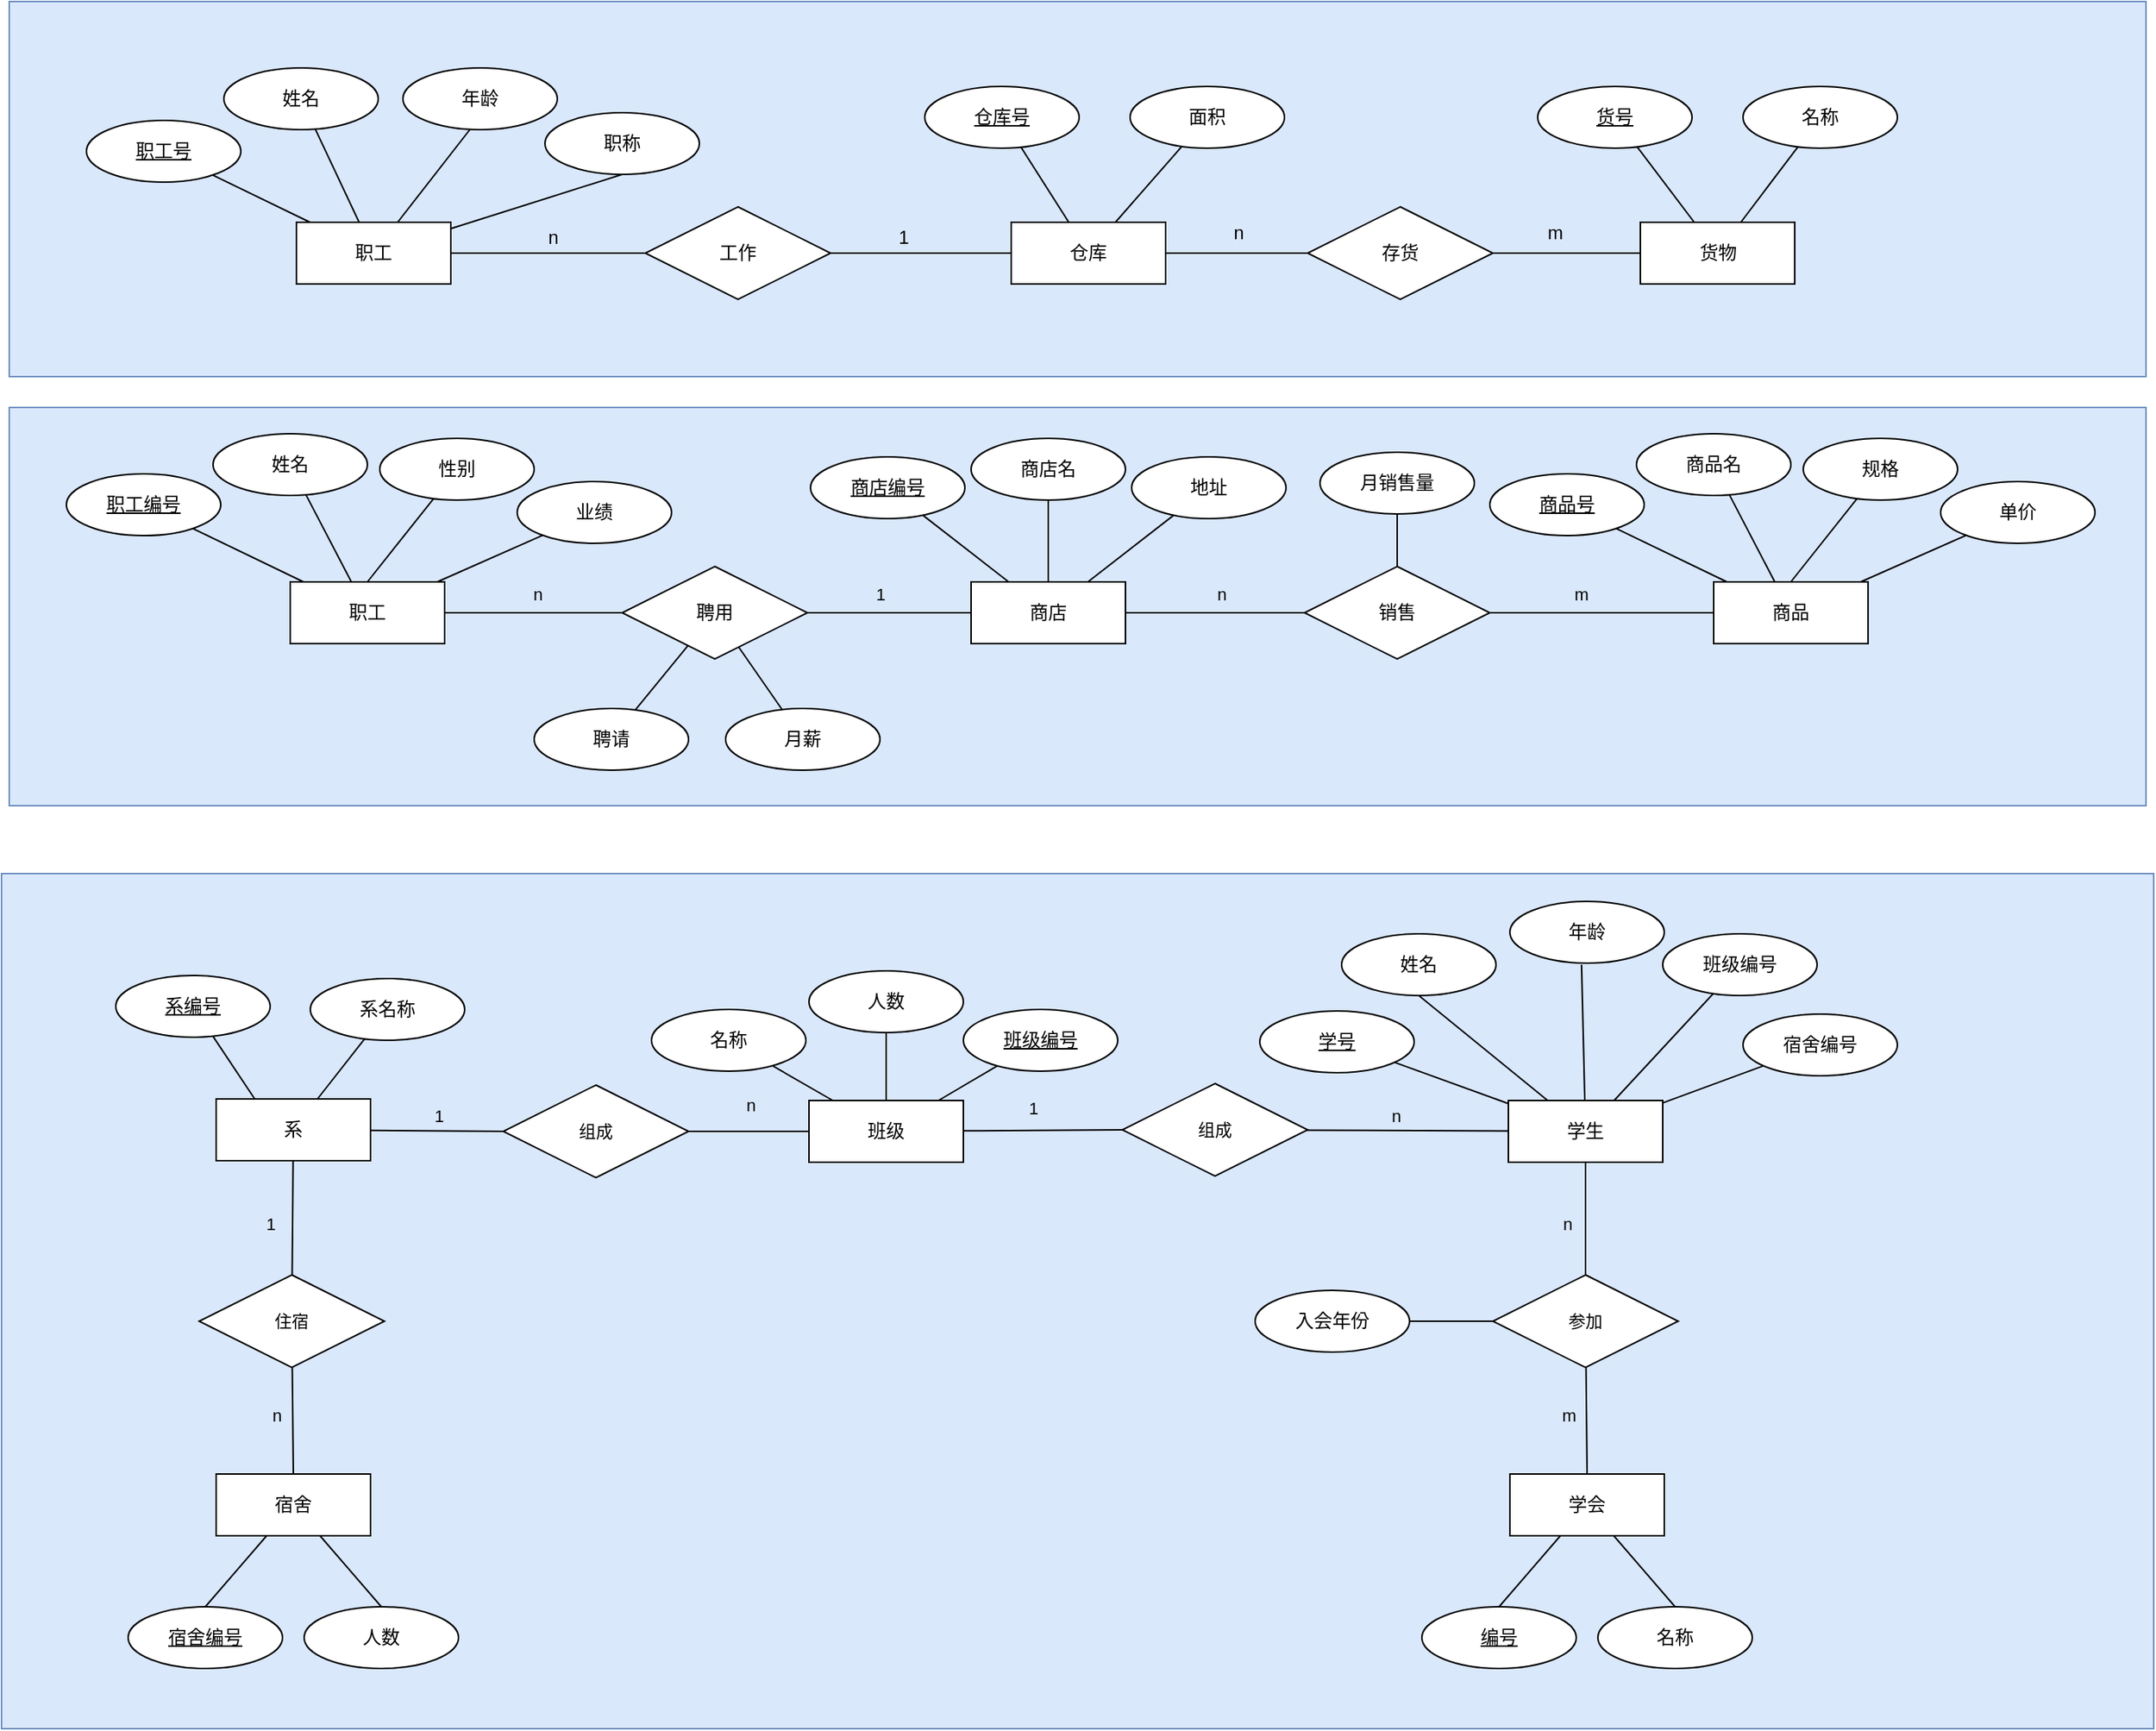 <mxfile version="22.0.4" type="github">
  <diagram id="R2lEEEUBdFMjLlhIrx00" name="Page-1">
    <mxGraphModel dx="3072" dy="1100" grid="0" gridSize="10" guides="1" tooltips="1" connect="1" arrows="1" fold="1" page="0" pageScale="1" pageWidth="850" pageHeight="1100" math="0" shadow="0" extFonts="Permanent Marker^https://fonts.googleapis.com/css?family=Permanent+Marker">
      <root>
        <mxCell id="0" />
        <mxCell id="1" parent="0" />
        <mxCell id="yNepVTyXVlZ3SeK7l-Qs-6" value="" style="rounded=0;whiteSpace=wrap;html=1;fillColor=#dae8fc;strokeColor=#6c8ebf;" vertex="1" parent="1">
          <mxGeometry x="-1083" y="691" width="1394" height="554" as="geometry" />
        </mxCell>
        <mxCell id="yNepVTyXVlZ3SeK7l-Qs-5" value="" style="rounded=0;whiteSpace=wrap;html=1;fillColor=#dae8fc;strokeColor=#6c8ebf;" vertex="1" parent="1">
          <mxGeometry x="-1078" y="389" width="1384" height="258" as="geometry" />
        </mxCell>
        <mxCell id="yNepVTyXVlZ3SeK7l-Qs-4" value="" style="rounded=0;whiteSpace=wrap;html=1;fillColor=#dae8fc;strokeColor=#6c8ebf;" vertex="1" parent="1">
          <mxGeometry x="-1078" y="126" width="1384" height="243" as="geometry" />
        </mxCell>
        <mxCell id="lbiJdHwen5PBFrmT2Bng-1" value="仓库号" style="ellipse;whiteSpace=wrap;html=1;align=center;fontStyle=4" parent="1" vertex="1">
          <mxGeometry x="-485" y="181" width="100" height="40" as="geometry" />
        </mxCell>
        <mxCell id="lbiJdHwen5PBFrmT2Bng-4" style="rounded=0;orthogonalLoop=1;jettySize=auto;html=1;endArrow=none;endFill=0;" parent="1" source="lbiJdHwen5PBFrmT2Bng-2" target="lbiJdHwen5PBFrmT2Bng-1" edge="1">
          <mxGeometry relative="1" as="geometry" />
        </mxCell>
        <mxCell id="lbiJdHwen5PBFrmT2Bng-6" style="rounded=0;orthogonalLoop=1;jettySize=auto;html=1;endArrow=none;endFill=0;" parent="1" source="lbiJdHwen5PBFrmT2Bng-2" target="lbiJdHwen5PBFrmT2Bng-3" edge="1">
          <mxGeometry relative="1" as="geometry" />
        </mxCell>
        <mxCell id="lbiJdHwen5PBFrmT2Bng-30" style="edgeStyle=orthogonalEdgeStyle;rounded=0;orthogonalLoop=1;jettySize=auto;html=1;endArrow=none;endFill=0;" parent="1" source="lbiJdHwen5PBFrmT2Bng-2" target="lbiJdHwen5PBFrmT2Bng-29" edge="1">
          <mxGeometry relative="1" as="geometry">
            <mxPoint x="-270" y="291" as="targetPoint" />
          </mxGeometry>
        </mxCell>
        <mxCell id="lbiJdHwen5PBFrmT2Bng-2" value="仓库" style="whiteSpace=wrap;html=1;align=center;" parent="1" vertex="1">
          <mxGeometry x="-429" y="269" width="100" height="40" as="geometry" />
        </mxCell>
        <mxCell id="lbiJdHwen5PBFrmT2Bng-3" value="面积" style="ellipse;whiteSpace=wrap;html=1;align=center;" parent="1" vertex="1">
          <mxGeometry x="-352" y="181" width="100" height="40" as="geometry" />
        </mxCell>
        <mxCell id="lbiJdHwen5PBFrmT2Bng-7" value="货号" style="ellipse;whiteSpace=wrap;html=1;align=center;fontStyle=4" parent="1" vertex="1">
          <mxGeometry x="-88" y="181" width="100" height="40" as="geometry" />
        </mxCell>
        <mxCell id="lbiJdHwen5PBFrmT2Bng-8" style="rounded=0;orthogonalLoop=1;jettySize=auto;html=1;endArrow=none;endFill=0;" parent="1" source="lbiJdHwen5PBFrmT2Bng-10" target="lbiJdHwen5PBFrmT2Bng-7" edge="1">
          <mxGeometry relative="1" as="geometry" />
        </mxCell>
        <mxCell id="lbiJdHwen5PBFrmT2Bng-9" style="rounded=0;orthogonalLoop=1;jettySize=auto;html=1;endArrow=none;endFill=0;" parent="1" source="lbiJdHwen5PBFrmT2Bng-10" target="lbiJdHwen5PBFrmT2Bng-11" edge="1">
          <mxGeometry relative="1" as="geometry" />
        </mxCell>
        <mxCell id="lbiJdHwen5PBFrmT2Bng-10" value="货物" style="whiteSpace=wrap;html=1;align=center;" parent="1" vertex="1">
          <mxGeometry x="-21.5" y="269" width="100" height="40" as="geometry" />
        </mxCell>
        <mxCell id="lbiJdHwen5PBFrmT2Bng-11" value="名称" style="ellipse;whiteSpace=wrap;html=1;align=center;" parent="1" vertex="1">
          <mxGeometry x="45" y="181" width="100" height="40" as="geometry" />
        </mxCell>
        <mxCell id="lbiJdHwen5PBFrmT2Bng-31" style="edgeStyle=orthogonalEdgeStyle;rounded=0;orthogonalLoop=1;jettySize=auto;html=1;entryX=0;entryY=0.5;entryDx=0;entryDy=0;endArrow=none;endFill=0;" parent="1" source="lbiJdHwen5PBFrmT2Bng-29" target="lbiJdHwen5PBFrmT2Bng-10" edge="1">
          <mxGeometry relative="1" as="geometry" />
        </mxCell>
        <mxCell id="lbiJdHwen5PBFrmT2Bng-29" value="存货" style="shape=rhombus;perimeter=rhombusPerimeter;whiteSpace=wrap;html=1;align=center;" parent="1" vertex="1">
          <mxGeometry x="-237" y="259" width="120" height="60" as="geometry" />
        </mxCell>
        <mxCell id="lbiJdHwen5PBFrmT2Bng-33" style="edgeStyle=orthogonalEdgeStyle;rounded=0;orthogonalLoop=1;jettySize=auto;html=1;endArrow=none;endFill=0;" parent="1" source="lbiJdHwen5PBFrmT2Bng-32" target="lbiJdHwen5PBFrmT2Bng-2" edge="1">
          <mxGeometry relative="1" as="geometry" />
        </mxCell>
        <mxCell id="lbiJdHwen5PBFrmT2Bng-32" value="工作" style="shape=rhombus;perimeter=rhombusPerimeter;whiteSpace=wrap;html=1;align=center;" parent="1" vertex="1">
          <mxGeometry x="-666" y="259" width="120" height="60" as="geometry" />
        </mxCell>
        <mxCell id="lbiJdHwen5PBFrmT2Bng-34" value="职工号" style="ellipse;whiteSpace=wrap;html=1;align=center;fontStyle=4" parent="1" vertex="1">
          <mxGeometry x="-1028" y="203" width="100" height="40" as="geometry" />
        </mxCell>
        <mxCell id="lbiJdHwen5PBFrmT2Bng-35" style="rounded=0;orthogonalLoop=1;jettySize=auto;html=1;endArrow=none;endFill=0;" parent="1" source="lbiJdHwen5PBFrmT2Bng-39" target="lbiJdHwen5PBFrmT2Bng-34" edge="1">
          <mxGeometry relative="1" as="geometry" />
        </mxCell>
        <mxCell id="lbiJdHwen5PBFrmT2Bng-36" style="rounded=0;orthogonalLoop=1;jettySize=auto;html=1;endArrow=none;endFill=0;" parent="1" source="lbiJdHwen5PBFrmT2Bng-39" target="lbiJdHwen5PBFrmT2Bng-40" edge="1">
          <mxGeometry relative="1" as="geometry" />
        </mxCell>
        <mxCell id="lbiJdHwen5PBFrmT2Bng-37" style="rounded=0;orthogonalLoop=1;jettySize=auto;html=1;entryX=0.434;entryY=0.997;entryDx=0;entryDy=0;entryPerimeter=0;endArrow=none;endFill=0;" parent="1" source="lbiJdHwen5PBFrmT2Bng-39" target="lbiJdHwen5PBFrmT2Bng-41" edge="1">
          <mxGeometry relative="1" as="geometry" />
        </mxCell>
        <mxCell id="lbiJdHwen5PBFrmT2Bng-38" style="rounded=0;orthogonalLoop=1;jettySize=auto;html=1;entryX=0.5;entryY=1;entryDx=0;entryDy=0;endArrow=none;endFill=0;" parent="1" source="lbiJdHwen5PBFrmT2Bng-39" target="lbiJdHwen5PBFrmT2Bng-42" edge="1">
          <mxGeometry relative="1" as="geometry">
            <mxPoint x="-587" y="230" as="targetPoint" />
          </mxGeometry>
        </mxCell>
        <mxCell id="lbiJdHwen5PBFrmT2Bng-43" style="edgeStyle=orthogonalEdgeStyle;rounded=0;orthogonalLoop=1;jettySize=auto;html=1;entryX=0;entryY=0.5;entryDx=0;entryDy=0;endArrow=none;endFill=0;" parent="1" source="lbiJdHwen5PBFrmT2Bng-39" target="lbiJdHwen5PBFrmT2Bng-32" edge="1">
          <mxGeometry relative="1" as="geometry" />
        </mxCell>
        <mxCell id="lbiJdHwen5PBFrmT2Bng-39" value="职工" style="whiteSpace=wrap;html=1;align=center;" parent="1" vertex="1">
          <mxGeometry x="-892" y="269" width="100" height="40" as="geometry" />
        </mxCell>
        <mxCell id="lbiJdHwen5PBFrmT2Bng-40" value="姓名" style="ellipse;whiteSpace=wrap;html=1;align=center;" parent="1" vertex="1">
          <mxGeometry x="-939" y="169" width="100" height="40" as="geometry" />
        </mxCell>
        <mxCell id="lbiJdHwen5PBFrmT2Bng-41" value="年龄" style="ellipse;whiteSpace=wrap;html=1;align=center;" parent="1" vertex="1">
          <mxGeometry x="-823" y="169" width="100" height="40" as="geometry" />
        </mxCell>
        <mxCell id="lbiJdHwen5PBFrmT2Bng-42" value="职称" style="ellipse;whiteSpace=wrap;html=1;align=center;" parent="1" vertex="1">
          <mxGeometry x="-731" y="198" width="100" height="40" as="geometry" />
        </mxCell>
        <mxCell id="lbiJdHwen5PBFrmT2Bng-44" value="1" style="text;html=1;align=center;verticalAlign=middle;resizable=0;points=[];autosize=1;strokeColor=none;fillColor=none;" parent="1" vertex="1">
          <mxGeometry x="-512" y="266" width="25" height="26" as="geometry" />
        </mxCell>
        <mxCell id="lbiJdHwen5PBFrmT2Bng-45" value="n" style="text;html=1;align=center;verticalAlign=middle;resizable=0;points=[];autosize=1;strokeColor=none;fillColor=none;" parent="1" vertex="1">
          <mxGeometry x="-739" y="266" width="25" height="26" as="geometry" />
        </mxCell>
        <mxCell id="lbiJdHwen5PBFrmT2Bng-46" value="n" style="text;html=1;align=center;verticalAlign=middle;resizable=0;points=[];autosize=1;strokeColor=none;fillColor=none;" parent="1" vertex="1">
          <mxGeometry x="-295" y="263" width="25" height="26" as="geometry" />
        </mxCell>
        <mxCell id="lbiJdHwen5PBFrmT2Bng-47" value="m" style="text;html=1;align=center;verticalAlign=middle;resizable=0;points=[];autosize=1;strokeColor=none;fillColor=none;" parent="1" vertex="1">
          <mxGeometry x="-91" y="263" width="28" height="26" as="geometry" />
        </mxCell>
        <mxCell id="lbiJdHwen5PBFrmT2Bng-75" style="edgeStyle=none;shape=connector;rounded=0;orthogonalLoop=1;jettySize=auto;html=1;entryX=0;entryY=0.5;entryDx=0;entryDy=0;labelBackgroundColor=default;strokeColor=default;fontFamily=Helvetica;fontSize=11;fontColor=default;endArrow=none;endFill=0;" parent="1" source="lbiJdHwen5PBFrmT2Bng-48" target="lbiJdHwen5PBFrmT2Bng-74" edge="1">
          <mxGeometry relative="1" as="geometry" />
        </mxCell>
        <mxCell id="lbiJdHwen5PBFrmT2Bng-91" style="edgeStyle=none;shape=connector;rounded=0;orthogonalLoop=1;jettySize=auto;html=1;labelBackgroundColor=default;strokeColor=default;fontFamily=Helvetica;fontSize=11;fontColor=default;endArrow=none;endFill=0;" parent="1" source="lbiJdHwen5PBFrmT2Bng-48" target="lbiJdHwen5PBFrmT2Bng-90" edge="1">
          <mxGeometry relative="1" as="geometry" />
        </mxCell>
        <mxCell id="lbiJdHwen5PBFrmT2Bng-48" value="商店" style="whiteSpace=wrap;html=1;align=center;" parent="1" vertex="1">
          <mxGeometry x="-455" y="502" width="100" height="40" as="geometry" />
        </mxCell>
        <mxCell id="lbiJdHwen5PBFrmT2Bng-52" style="rounded=0;orthogonalLoop=1;jettySize=auto;html=1;endArrow=none;endFill=0;" parent="1" source="lbiJdHwen5PBFrmT2Bng-49" target="lbiJdHwen5PBFrmT2Bng-48" edge="1">
          <mxGeometry relative="1" as="geometry" />
        </mxCell>
        <mxCell id="lbiJdHwen5PBFrmT2Bng-49" value="商店编号" style="ellipse;whiteSpace=wrap;html=1;align=center;fontStyle=4" parent="1" vertex="1">
          <mxGeometry x="-559" y="421" width="100" height="40" as="geometry" />
        </mxCell>
        <mxCell id="lbiJdHwen5PBFrmT2Bng-53" style="rounded=0;orthogonalLoop=1;jettySize=auto;html=1;endArrow=none;endFill=0;" parent="1" source="lbiJdHwen5PBFrmT2Bng-50" target="lbiJdHwen5PBFrmT2Bng-48" edge="1">
          <mxGeometry relative="1" as="geometry" />
        </mxCell>
        <mxCell id="lbiJdHwen5PBFrmT2Bng-50" value="商店名" style="ellipse;whiteSpace=wrap;html=1;align=center;" parent="1" vertex="1">
          <mxGeometry x="-455" y="409" width="100" height="40" as="geometry" />
        </mxCell>
        <mxCell id="lbiJdHwen5PBFrmT2Bng-54" style="rounded=0;orthogonalLoop=1;jettySize=auto;html=1;endArrow=none;endFill=0;" parent="1" source="lbiJdHwen5PBFrmT2Bng-51" target="lbiJdHwen5PBFrmT2Bng-48" edge="1">
          <mxGeometry relative="1" as="geometry" />
        </mxCell>
        <mxCell id="lbiJdHwen5PBFrmT2Bng-51" value="地址" style="ellipse;whiteSpace=wrap;html=1;align=center;" parent="1" vertex="1">
          <mxGeometry x="-351" y="421" width="100" height="40" as="geometry" />
        </mxCell>
        <mxCell id="lbiJdHwen5PBFrmT2Bng-55" value="商品" style="whiteSpace=wrap;html=1;align=center;" parent="1" vertex="1">
          <mxGeometry x="26" y="502" width="100" height="40" as="geometry" />
        </mxCell>
        <mxCell id="lbiJdHwen5PBFrmT2Bng-62" style="edgeStyle=none;shape=connector;rounded=0;orthogonalLoop=1;jettySize=auto;html=1;labelBackgroundColor=default;strokeColor=default;fontFamily=Helvetica;fontSize=11;fontColor=default;endArrow=none;endFill=0;" parent="1" source="lbiJdHwen5PBFrmT2Bng-56" target="lbiJdHwen5PBFrmT2Bng-55" edge="1">
          <mxGeometry relative="1" as="geometry" />
        </mxCell>
        <mxCell id="lbiJdHwen5PBFrmT2Bng-56" value="商品号" style="ellipse;whiteSpace=wrap;html=1;align=center;fontStyle=4" parent="1" vertex="1">
          <mxGeometry x="-119" y="432" width="100" height="40" as="geometry" />
        </mxCell>
        <mxCell id="lbiJdHwen5PBFrmT2Bng-64" style="edgeStyle=none;shape=connector;rounded=0;orthogonalLoop=1;jettySize=auto;html=1;labelBackgroundColor=default;strokeColor=default;fontFamily=Helvetica;fontSize=11;fontColor=default;endArrow=none;endFill=0;" parent="1" source="lbiJdHwen5PBFrmT2Bng-57" target="lbiJdHwen5PBFrmT2Bng-55" edge="1">
          <mxGeometry relative="1" as="geometry" />
        </mxCell>
        <mxCell id="lbiJdHwen5PBFrmT2Bng-57" value="商品名" style="ellipse;whiteSpace=wrap;html=1;align=center;" parent="1" vertex="1">
          <mxGeometry x="-24" y="406" width="100" height="40" as="geometry" />
        </mxCell>
        <mxCell id="lbiJdHwen5PBFrmT2Bng-60" style="rounded=0;orthogonalLoop=1;jettySize=auto;html=1;entryX=0.5;entryY=0;entryDx=0;entryDy=0;strokeColor=default;endArrow=none;endFill=0;" parent="1" source="lbiJdHwen5PBFrmT2Bng-58" target="lbiJdHwen5PBFrmT2Bng-55" edge="1">
          <mxGeometry relative="1" as="geometry" />
        </mxCell>
        <mxCell id="lbiJdHwen5PBFrmT2Bng-58" value="规格" style="ellipse;whiteSpace=wrap;html=1;align=center;" parent="1" vertex="1">
          <mxGeometry x="84" y="409" width="100" height="40" as="geometry" />
        </mxCell>
        <mxCell id="lbiJdHwen5PBFrmT2Bng-63" style="edgeStyle=none;shape=connector;rounded=0;orthogonalLoop=1;jettySize=auto;html=1;labelBackgroundColor=default;strokeColor=default;fontFamily=Helvetica;fontSize=11;fontColor=default;endArrow=none;endFill=0;" parent="1" source="lbiJdHwen5PBFrmT2Bng-59" target="lbiJdHwen5PBFrmT2Bng-55" edge="1">
          <mxGeometry relative="1" as="geometry" />
        </mxCell>
        <mxCell id="lbiJdHwen5PBFrmT2Bng-59" value="单价" style="ellipse;whiteSpace=wrap;html=1;align=center;" parent="1" vertex="1">
          <mxGeometry x="173" y="437" width="100" height="40" as="geometry" />
        </mxCell>
        <mxCell id="lbiJdHwen5PBFrmT2Bng-76" style="edgeStyle=none;shape=connector;rounded=0;orthogonalLoop=1;jettySize=auto;html=1;entryX=0;entryY=0.5;entryDx=0;entryDy=0;labelBackgroundColor=default;strokeColor=default;fontFamily=Helvetica;fontSize=11;fontColor=default;endArrow=none;endFill=0;" parent="1" source="lbiJdHwen5PBFrmT2Bng-74" target="lbiJdHwen5PBFrmT2Bng-55" edge="1">
          <mxGeometry relative="1" as="geometry" />
        </mxCell>
        <mxCell id="lbiJdHwen5PBFrmT2Bng-74" value="销售" style="shape=rhombus;perimeter=rhombusPerimeter;whiteSpace=wrap;html=1;align=center;" parent="1" vertex="1">
          <mxGeometry x="-239" y="492" width="120" height="60" as="geometry" />
        </mxCell>
        <mxCell id="lbiJdHwen5PBFrmT2Bng-78" style="edgeStyle=none;shape=connector;rounded=0;orthogonalLoop=1;jettySize=auto;html=1;labelBackgroundColor=default;strokeColor=default;fontFamily=Helvetica;fontSize=11;fontColor=default;endArrow=none;endFill=0;" parent="1" source="lbiJdHwen5PBFrmT2Bng-77" target="lbiJdHwen5PBFrmT2Bng-74" edge="1">
          <mxGeometry relative="1" as="geometry" />
        </mxCell>
        <mxCell id="lbiJdHwen5PBFrmT2Bng-77" value="月销售量" style="ellipse;whiteSpace=wrap;html=1;align=center;" parent="1" vertex="1">
          <mxGeometry x="-229" y="418" width="100" height="40" as="geometry" />
        </mxCell>
        <mxCell id="lbiJdHwen5PBFrmT2Bng-79" value="n" style="text;html=1;align=center;verticalAlign=middle;resizable=0;points=[];autosize=1;strokeColor=none;fillColor=none;fontSize=11;fontFamily=Helvetica;fontColor=default;" parent="1" vertex="1">
          <mxGeometry x="-306" y="497" width="25" height="26" as="geometry" />
        </mxCell>
        <mxCell id="lbiJdHwen5PBFrmT2Bng-80" value="m" style="text;html=1;align=center;verticalAlign=middle;resizable=0;points=[];autosize=1;strokeColor=none;fillColor=none;fontSize=11;fontFamily=Helvetica;fontColor=default;" parent="1" vertex="1">
          <mxGeometry x="-74" y="497" width="28" height="26" as="geometry" />
        </mxCell>
        <mxCell id="lbiJdHwen5PBFrmT2Bng-81" value="职工" style="whiteSpace=wrap;html=1;align=center;" parent="1" vertex="1">
          <mxGeometry x="-896" y="502" width="100" height="40" as="geometry" />
        </mxCell>
        <mxCell id="lbiJdHwen5PBFrmT2Bng-82" style="edgeStyle=none;shape=connector;rounded=0;orthogonalLoop=1;jettySize=auto;html=1;labelBackgroundColor=default;strokeColor=default;fontFamily=Helvetica;fontSize=11;fontColor=default;endArrow=none;endFill=0;" parent="1" source="lbiJdHwen5PBFrmT2Bng-83" target="lbiJdHwen5PBFrmT2Bng-81" edge="1">
          <mxGeometry relative="1" as="geometry" />
        </mxCell>
        <mxCell id="lbiJdHwen5PBFrmT2Bng-83" value="职工编号" style="ellipse;whiteSpace=wrap;html=1;align=center;fontStyle=4" parent="1" vertex="1">
          <mxGeometry x="-1041" y="432" width="100" height="40" as="geometry" />
        </mxCell>
        <mxCell id="lbiJdHwen5PBFrmT2Bng-84" style="edgeStyle=none;shape=connector;rounded=0;orthogonalLoop=1;jettySize=auto;html=1;labelBackgroundColor=default;strokeColor=default;fontFamily=Helvetica;fontSize=11;fontColor=default;endArrow=none;endFill=0;" parent="1" source="lbiJdHwen5PBFrmT2Bng-85" target="lbiJdHwen5PBFrmT2Bng-81" edge="1">
          <mxGeometry relative="1" as="geometry" />
        </mxCell>
        <mxCell id="lbiJdHwen5PBFrmT2Bng-85" value="姓名" style="ellipse;whiteSpace=wrap;html=1;align=center;" parent="1" vertex="1">
          <mxGeometry x="-946" y="406" width="100" height="40" as="geometry" />
        </mxCell>
        <mxCell id="lbiJdHwen5PBFrmT2Bng-86" style="rounded=0;orthogonalLoop=1;jettySize=auto;html=1;entryX=0.5;entryY=0;entryDx=0;entryDy=0;strokeColor=default;endArrow=none;endFill=0;" parent="1" source="lbiJdHwen5PBFrmT2Bng-87" target="lbiJdHwen5PBFrmT2Bng-81" edge="1">
          <mxGeometry relative="1" as="geometry" />
        </mxCell>
        <mxCell id="lbiJdHwen5PBFrmT2Bng-87" value="性别" style="ellipse;whiteSpace=wrap;html=1;align=center;" parent="1" vertex="1">
          <mxGeometry x="-838" y="409" width="100" height="40" as="geometry" />
        </mxCell>
        <mxCell id="lbiJdHwen5PBFrmT2Bng-88" style="edgeStyle=none;shape=connector;rounded=0;orthogonalLoop=1;jettySize=auto;html=1;labelBackgroundColor=default;strokeColor=default;fontFamily=Helvetica;fontSize=11;fontColor=default;endArrow=none;endFill=0;" parent="1" source="lbiJdHwen5PBFrmT2Bng-89" target="lbiJdHwen5PBFrmT2Bng-81" edge="1">
          <mxGeometry relative="1" as="geometry" />
        </mxCell>
        <mxCell id="lbiJdHwen5PBFrmT2Bng-89" value="业绩" style="ellipse;whiteSpace=wrap;html=1;align=center;" parent="1" vertex="1">
          <mxGeometry x="-749" y="437" width="100" height="40" as="geometry" />
        </mxCell>
        <mxCell id="lbiJdHwen5PBFrmT2Bng-92" style="edgeStyle=none;shape=connector;rounded=0;orthogonalLoop=1;jettySize=auto;html=1;entryX=1;entryY=0.5;entryDx=0;entryDy=0;labelBackgroundColor=default;strokeColor=default;fontFamily=Helvetica;fontSize=11;fontColor=default;endArrow=none;endFill=0;" parent="1" source="lbiJdHwen5PBFrmT2Bng-90" target="lbiJdHwen5PBFrmT2Bng-81" edge="1">
          <mxGeometry relative="1" as="geometry" />
        </mxCell>
        <mxCell id="lbiJdHwen5PBFrmT2Bng-95" style="edgeStyle=none;shape=connector;rounded=0;orthogonalLoop=1;jettySize=auto;html=1;labelBackgroundColor=default;strokeColor=default;fontFamily=Helvetica;fontSize=11;fontColor=default;endArrow=none;endFill=0;" parent="1" source="lbiJdHwen5PBFrmT2Bng-90" target="lbiJdHwen5PBFrmT2Bng-93" edge="1">
          <mxGeometry relative="1" as="geometry" />
        </mxCell>
        <mxCell id="lbiJdHwen5PBFrmT2Bng-96" style="edgeStyle=none;shape=connector;rounded=0;orthogonalLoop=1;jettySize=auto;html=1;labelBackgroundColor=default;strokeColor=default;fontFamily=Helvetica;fontSize=11;fontColor=default;endArrow=none;endFill=0;" parent="1" source="lbiJdHwen5PBFrmT2Bng-90" target="lbiJdHwen5PBFrmT2Bng-94" edge="1">
          <mxGeometry relative="1" as="geometry" />
        </mxCell>
        <mxCell id="lbiJdHwen5PBFrmT2Bng-90" value="聘用" style="shape=rhombus;perimeter=rhombusPerimeter;whiteSpace=wrap;html=1;align=center;" parent="1" vertex="1">
          <mxGeometry x="-681" y="492" width="120" height="60" as="geometry" />
        </mxCell>
        <mxCell id="lbiJdHwen5PBFrmT2Bng-93" value="聘请" style="ellipse;whiteSpace=wrap;html=1;align=center;" parent="1" vertex="1">
          <mxGeometry x="-738" y="584" width="100" height="40" as="geometry" />
        </mxCell>
        <mxCell id="lbiJdHwen5PBFrmT2Bng-94" value="月薪" style="ellipse;whiteSpace=wrap;html=1;align=center;" parent="1" vertex="1">
          <mxGeometry x="-614" y="584" width="100" height="40" as="geometry" />
        </mxCell>
        <mxCell id="lbiJdHwen5PBFrmT2Bng-98" value="1" style="text;html=1;align=center;verticalAlign=middle;resizable=0;points=[];autosize=1;strokeColor=none;fillColor=none;fontSize=11;fontFamily=Helvetica;fontColor=default;" parent="1" vertex="1">
          <mxGeometry x="-527" y="497" width="25" height="26" as="geometry" />
        </mxCell>
        <mxCell id="lbiJdHwen5PBFrmT2Bng-99" value="n" style="text;html=1;align=center;verticalAlign=middle;resizable=0;points=[];autosize=1;strokeColor=none;fillColor=none;fontSize=11;fontFamily=Helvetica;fontColor=default;" parent="1" vertex="1">
          <mxGeometry x="-749" y="497" width="25" height="26" as="geometry" />
        </mxCell>
        <mxCell id="lbiJdHwen5PBFrmT2Bng-112" style="edgeStyle=none;shape=connector;rounded=0;orthogonalLoop=1;jettySize=auto;html=1;entryX=0;entryY=0.5;entryDx=0;entryDy=0;labelBackgroundColor=default;strokeColor=default;fontFamily=Helvetica;fontSize=11;fontColor=default;endArrow=none;endFill=0;" parent="1" source="lbiJdHwen5PBFrmT2Bng-101" target="lbiJdHwen5PBFrmT2Bng-111" edge="1">
          <mxGeometry relative="1" as="geometry" />
        </mxCell>
        <mxCell id="lbiJdHwen5PBFrmT2Bng-164" style="edgeStyle=none;shape=connector;rounded=0;orthogonalLoop=1;jettySize=auto;html=1;labelBackgroundColor=default;strokeColor=default;fontFamily=Helvetica;fontSize=11;fontColor=default;endArrow=none;endFill=0;" parent="1" source="lbiJdHwen5PBFrmT2Bng-101" target="lbiJdHwen5PBFrmT2Bng-162" edge="1">
          <mxGeometry relative="1" as="geometry" />
        </mxCell>
        <mxCell id="lbiJdHwen5PBFrmT2Bng-101" value="系" style="whiteSpace=wrap;html=1;align=center;" parent="1" vertex="1">
          <mxGeometry x="-944" y="837" width="100" height="40" as="geometry" />
        </mxCell>
        <mxCell id="lbiJdHwen5PBFrmT2Bng-140" style="edgeStyle=none;shape=connector;rounded=0;orthogonalLoop=1;jettySize=auto;html=1;entryX=0.5;entryY=1;entryDx=0;entryDy=0;labelBackgroundColor=default;strokeColor=default;fontFamily=Helvetica;fontSize=11;fontColor=default;endArrow=none;endFill=0;" parent="1" source="lbiJdHwen5PBFrmT2Bng-102" target="lbiJdHwen5PBFrmT2Bng-130" edge="1">
          <mxGeometry relative="1" as="geometry" />
        </mxCell>
        <mxCell id="lbiJdHwen5PBFrmT2Bng-152" style="edgeStyle=none;shape=connector;rounded=0;orthogonalLoop=1;jettySize=auto;html=1;labelBackgroundColor=default;strokeColor=default;fontFamily=Helvetica;fontSize=11;fontColor=default;endArrow=none;endFill=0;" parent="1" source="lbiJdHwen5PBFrmT2Bng-102" target="lbiJdHwen5PBFrmT2Bng-151" edge="1">
          <mxGeometry relative="1" as="geometry" />
        </mxCell>
        <mxCell id="lbiJdHwen5PBFrmT2Bng-102" value="学生" style="whiteSpace=wrap;html=1;align=center;" parent="1" vertex="1">
          <mxGeometry x="-107" y="838" width="100" height="40" as="geometry" />
        </mxCell>
        <mxCell id="lbiJdHwen5PBFrmT2Bng-116" style="edgeStyle=none;shape=connector;rounded=0;orthogonalLoop=1;jettySize=auto;html=1;labelBackgroundColor=default;strokeColor=default;fontFamily=Helvetica;fontSize=11;fontColor=default;endArrow=none;endFill=0;entryX=0;entryY=0.5;entryDx=0;entryDy=0;" parent="1" source="lbiJdHwen5PBFrmT2Bng-103" target="lbiJdHwen5PBFrmT2Bng-115" edge="1">
          <mxGeometry relative="1" as="geometry">
            <mxPoint x="-387.096" y="858" as="targetPoint" />
          </mxGeometry>
        </mxCell>
        <mxCell id="lbiJdHwen5PBFrmT2Bng-103" value="班级" style="whiteSpace=wrap;html=1;align=center;" parent="1" vertex="1">
          <mxGeometry x="-560" y="838" width="100" height="40" as="geometry" />
        </mxCell>
        <mxCell id="lbiJdHwen5PBFrmT2Bng-148" style="edgeStyle=none;shape=connector;rounded=0;orthogonalLoop=1;jettySize=auto;html=1;entryX=0.5;entryY=0;entryDx=0;entryDy=0;labelBackgroundColor=default;strokeColor=default;fontFamily=Helvetica;fontSize=11;fontColor=default;endArrow=none;endFill=0;" parent="1" source="lbiJdHwen5PBFrmT2Bng-104" target="lbiJdHwen5PBFrmT2Bng-147" edge="1">
          <mxGeometry relative="1" as="geometry" />
        </mxCell>
        <mxCell id="lbiJdHwen5PBFrmT2Bng-149" style="edgeStyle=none;shape=connector;rounded=0;orthogonalLoop=1;jettySize=auto;html=1;entryX=0.5;entryY=0;entryDx=0;entryDy=0;labelBackgroundColor=default;strokeColor=default;fontFamily=Helvetica;fontSize=11;fontColor=default;endArrow=none;endFill=0;" parent="1" source="lbiJdHwen5PBFrmT2Bng-104" target="lbiJdHwen5PBFrmT2Bng-145" edge="1">
          <mxGeometry relative="1" as="geometry" />
        </mxCell>
        <mxCell id="lbiJdHwen5PBFrmT2Bng-104" value="学会" style="whiteSpace=wrap;html=1;align=center;" parent="1" vertex="1">
          <mxGeometry x="-106" y="1080" width="100" height="40" as="geometry" />
        </mxCell>
        <mxCell id="lbiJdHwen5PBFrmT2Bng-110" style="edgeStyle=none;shape=connector;rounded=0;orthogonalLoop=1;jettySize=auto;html=1;entryX=0.25;entryY=0;entryDx=0;entryDy=0;labelBackgroundColor=default;strokeColor=default;fontFamily=Helvetica;fontSize=11;fontColor=default;endArrow=none;endFill=0;" parent="1" source="lbiJdHwen5PBFrmT2Bng-106" target="lbiJdHwen5PBFrmT2Bng-101" edge="1">
          <mxGeometry relative="1" as="geometry" />
        </mxCell>
        <mxCell id="lbiJdHwen5PBFrmT2Bng-106" value="系编号" style="ellipse;whiteSpace=wrap;html=1;align=center;fontStyle=4" parent="1" vertex="1">
          <mxGeometry x="-1009" y="757" width="100" height="40" as="geometry" />
        </mxCell>
        <mxCell id="lbiJdHwen5PBFrmT2Bng-109" style="edgeStyle=none;shape=connector;rounded=0;orthogonalLoop=1;jettySize=auto;html=1;labelBackgroundColor=default;strokeColor=default;fontFamily=Helvetica;fontSize=11;fontColor=default;endArrow=none;endFill=0;" parent="1" source="lbiJdHwen5PBFrmT2Bng-107" target="lbiJdHwen5PBFrmT2Bng-101" edge="1">
          <mxGeometry relative="1" as="geometry" />
        </mxCell>
        <mxCell id="lbiJdHwen5PBFrmT2Bng-107" value="系名称" style="ellipse;whiteSpace=wrap;html=1;align=center;" parent="1" vertex="1">
          <mxGeometry x="-883" y="759" width="100" height="40" as="geometry" />
        </mxCell>
        <mxCell id="lbiJdHwen5PBFrmT2Bng-113" style="edgeStyle=none;shape=connector;rounded=0;orthogonalLoop=1;jettySize=auto;html=1;labelBackgroundColor=default;strokeColor=default;fontFamily=Helvetica;fontSize=11;fontColor=default;endArrow=none;endFill=0;" parent="1" source="lbiJdHwen5PBFrmT2Bng-111" target="lbiJdHwen5PBFrmT2Bng-103" edge="1">
          <mxGeometry relative="1" as="geometry" />
        </mxCell>
        <mxCell id="lbiJdHwen5PBFrmT2Bng-111" value="组成" style="shape=rhombus;perimeter=rhombusPerimeter;whiteSpace=wrap;html=1;align=center;fontFamily=Helvetica;fontSize=11;fontColor=default;" parent="1" vertex="1">
          <mxGeometry x="-758" y="828" width="120" height="60" as="geometry" />
        </mxCell>
        <mxCell id="lbiJdHwen5PBFrmT2Bng-114" style="edgeStyle=none;shape=connector;rounded=0;orthogonalLoop=1;jettySize=auto;html=1;exitX=0.25;exitY=0;exitDx=0;exitDy=0;labelBackgroundColor=default;strokeColor=default;fontFamily=Helvetica;fontSize=11;fontColor=default;endArrow=none;endFill=0;" parent="1" source="lbiJdHwen5PBFrmT2Bng-102" target="lbiJdHwen5PBFrmT2Bng-102" edge="1">
          <mxGeometry relative="1" as="geometry" />
        </mxCell>
        <mxCell id="lbiJdHwen5PBFrmT2Bng-141" style="edgeStyle=none;shape=connector;rounded=0;orthogonalLoop=1;jettySize=auto;html=1;labelBackgroundColor=default;strokeColor=default;fontFamily=Helvetica;fontSize=11;fontColor=default;endArrow=none;endFill=0;" parent="1" source="lbiJdHwen5PBFrmT2Bng-115" target="lbiJdHwen5PBFrmT2Bng-102" edge="1">
          <mxGeometry relative="1" as="geometry" />
        </mxCell>
        <mxCell id="lbiJdHwen5PBFrmT2Bng-115" value="组成" style="shape=rhombus;perimeter=rhombusPerimeter;whiteSpace=wrap;html=1;align=center;fontFamily=Helvetica;fontSize=11;fontColor=default;" parent="1" vertex="1">
          <mxGeometry x="-357" y="827" width="120" height="60" as="geometry" />
        </mxCell>
        <mxCell id="lbiJdHwen5PBFrmT2Bng-118" value="1" style="text;html=1;align=center;verticalAlign=middle;resizable=0;points=[];autosize=1;strokeColor=none;fillColor=none;fontSize=11;fontFamily=Helvetica;fontColor=default;" parent="1" vertex="1">
          <mxGeometry x="-813" y="835" width="25" height="26" as="geometry" />
        </mxCell>
        <mxCell id="lbiJdHwen5PBFrmT2Bng-119" value="n" style="text;html=1;align=center;verticalAlign=middle;resizable=0;points=[];autosize=1;strokeColor=none;fillColor=none;fontSize=11;fontFamily=Helvetica;fontColor=default;" parent="1" vertex="1">
          <mxGeometry x="-611" y="828" width="25" height="26" as="geometry" />
        </mxCell>
        <mxCell id="lbiJdHwen5PBFrmT2Bng-124" style="edgeStyle=none;shape=connector;rounded=0;orthogonalLoop=1;jettySize=auto;html=1;labelBackgroundColor=default;strokeColor=default;fontFamily=Helvetica;fontSize=11;fontColor=default;endArrow=none;endFill=0;" parent="1" source="lbiJdHwen5PBFrmT2Bng-120" target="lbiJdHwen5PBFrmT2Bng-103" edge="1">
          <mxGeometry relative="1" as="geometry" />
        </mxCell>
        <mxCell id="lbiJdHwen5PBFrmT2Bng-120" value="名称" style="ellipse;whiteSpace=wrap;html=1;align=center;" parent="1" vertex="1">
          <mxGeometry x="-662" y="779" width="100" height="40" as="geometry" />
        </mxCell>
        <mxCell id="lbiJdHwen5PBFrmT2Bng-125" style="edgeStyle=none;shape=connector;rounded=0;orthogonalLoop=1;jettySize=auto;html=1;labelBackgroundColor=default;strokeColor=default;fontFamily=Helvetica;fontSize=11;fontColor=default;endArrow=none;endFill=0;" parent="1" source="lbiJdHwen5PBFrmT2Bng-121" target="lbiJdHwen5PBFrmT2Bng-103" edge="1">
          <mxGeometry relative="1" as="geometry" />
        </mxCell>
        <mxCell id="lbiJdHwen5PBFrmT2Bng-121" value="人数" style="ellipse;whiteSpace=wrap;html=1;align=center;" parent="1" vertex="1">
          <mxGeometry x="-560" y="754" width="100" height="40" as="geometry" />
        </mxCell>
        <mxCell id="lbiJdHwen5PBFrmT2Bng-126" style="edgeStyle=none;shape=connector;rounded=0;orthogonalLoop=1;jettySize=auto;html=1;labelBackgroundColor=default;strokeColor=default;fontFamily=Helvetica;fontSize=11;fontColor=default;endArrow=none;endFill=0;" parent="1" source="lbiJdHwen5PBFrmT2Bng-122" target="lbiJdHwen5PBFrmT2Bng-103" edge="1">
          <mxGeometry relative="1" as="geometry" />
        </mxCell>
        <mxCell id="lbiJdHwen5PBFrmT2Bng-122" value="班级编号" style="ellipse;whiteSpace=wrap;html=1;align=center;fontStyle=4" parent="1" vertex="1">
          <mxGeometry x="-460" y="779" width="100" height="40" as="geometry" />
        </mxCell>
        <mxCell id="lbiJdHwen5PBFrmT2Bng-123" style="edgeStyle=none;shape=connector;rounded=0;orthogonalLoop=1;jettySize=auto;html=1;exitX=0.5;exitY=0;exitDx=0;exitDy=0;labelBackgroundColor=default;strokeColor=default;fontFamily=Helvetica;fontSize=11;fontColor=default;endArrow=none;endFill=0;" parent="1" source="lbiJdHwen5PBFrmT2Bng-120" target="lbiJdHwen5PBFrmT2Bng-120" edge="1">
          <mxGeometry relative="1" as="geometry" />
        </mxCell>
        <mxCell id="lbiJdHwen5PBFrmT2Bng-127" value="1" style="text;html=1;align=center;verticalAlign=middle;resizable=0;points=[];autosize=1;strokeColor=none;fillColor=none;fontSize=11;fontFamily=Helvetica;fontColor=default;" parent="1" vertex="1">
          <mxGeometry x="-428" y="830" width="25" height="26" as="geometry" />
        </mxCell>
        <mxCell id="lbiJdHwen5PBFrmT2Bng-128" value="n" style="text;html=1;align=center;verticalAlign=middle;resizable=0;points=[];autosize=1;strokeColor=none;fillColor=none;fontSize=11;fontFamily=Helvetica;fontColor=default;" parent="1" vertex="1">
          <mxGeometry x="-193" y="835" width="25" height="26" as="geometry" />
        </mxCell>
        <mxCell id="lbiJdHwen5PBFrmT2Bng-132" style="edgeStyle=none;shape=connector;rounded=0;orthogonalLoop=1;jettySize=auto;html=1;labelBackgroundColor=default;strokeColor=default;fontFamily=Helvetica;fontSize=11;fontColor=default;endArrow=none;endFill=0;" parent="1" source="lbiJdHwen5PBFrmT2Bng-129" target="lbiJdHwen5PBFrmT2Bng-102" edge="1">
          <mxGeometry relative="1" as="geometry" />
        </mxCell>
        <mxCell id="lbiJdHwen5PBFrmT2Bng-129" value="学号" style="ellipse;whiteSpace=wrap;html=1;align=center;fontStyle=4" parent="1" vertex="1">
          <mxGeometry x="-268" y="780" width="100" height="40" as="geometry" />
        </mxCell>
        <mxCell id="lbiJdHwen5PBFrmT2Bng-130" value="姓名" style="ellipse;whiteSpace=wrap;html=1;align=center;" parent="1" vertex="1">
          <mxGeometry x="-215" y="730" width="100" height="40" as="geometry" />
        </mxCell>
        <mxCell id="lbiJdHwen5PBFrmT2Bng-134" style="edgeStyle=none;shape=connector;rounded=0;orthogonalLoop=1;jettySize=auto;html=1;labelBackgroundColor=default;strokeColor=default;fontFamily=Helvetica;fontSize=11;fontColor=default;endArrow=none;endFill=0;" parent="1" source="lbiJdHwen5PBFrmT2Bng-133" target="lbiJdHwen5PBFrmT2Bng-102" edge="1">
          <mxGeometry relative="1" as="geometry" />
        </mxCell>
        <mxCell id="lbiJdHwen5PBFrmT2Bng-133" value="班级编号" style="ellipse;whiteSpace=wrap;html=1;align=center;" parent="1" vertex="1">
          <mxGeometry x="-7" y="730" width="100" height="40" as="geometry" />
        </mxCell>
        <mxCell id="lbiJdHwen5PBFrmT2Bng-137" style="edgeStyle=none;shape=connector;rounded=0;orthogonalLoop=1;jettySize=auto;html=1;labelBackgroundColor=default;strokeColor=default;fontFamily=Helvetica;fontSize=11;fontColor=default;endArrow=none;endFill=0;" parent="1" target="lbiJdHwen5PBFrmT2Bng-102" edge="1">
          <mxGeometry relative="1" as="geometry">
            <mxPoint x="-59.583" y="749.999" as="sourcePoint" />
          </mxGeometry>
        </mxCell>
        <mxCell id="lbiJdHwen5PBFrmT2Bng-135" value="年龄" style="ellipse;whiteSpace=wrap;html=1;align=center;" parent="1" vertex="1">
          <mxGeometry x="-106" y="709" width="100" height="40" as="geometry" />
        </mxCell>
        <mxCell id="lbiJdHwen5PBFrmT2Bng-139" style="edgeStyle=none;shape=connector;rounded=0;orthogonalLoop=1;jettySize=auto;html=1;labelBackgroundColor=default;strokeColor=default;fontFamily=Helvetica;fontSize=11;fontColor=default;endArrow=none;endFill=0;" parent="1" source="lbiJdHwen5PBFrmT2Bng-136" target="lbiJdHwen5PBFrmT2Bng-102" edge="1">
          <mxGeometry relative="1" as="geometry" />
        </mxCell>
        <mxCell id="lbiJdHwen5PBFrmT2Bng-136" value="宿舍编号" style="ellipse;whiteSpace=wrap;html=1;align=center;" parent="1" vertex="1">
          <mxGeometry x="45" y="782" width="100" height="40" as="geometry" />
        </mxCell>
        <mxCell id="lbiJdHwen5PBFrmT2Bng-145" value="编号" style="ellipse;whiteSpace=wrap;html=1;align=center;fontStyle=4" parent="1" vertex="1">
          <mxGeometry x="-163" y="1166" width="100" height="40" as="geometry" />
        </mxCell>
        <mxCell id="lbiJdHwen5PBFrmT2Bng-147" value="名称" style="ellipse;whiteSpace=wrap;html=1;align=center;" parent="1" vertex="1">
          <mxGeometry x="-49" y="1166" width="100" height="40" as="geometry" />
        </mxCell>
        <mxCell id="lbiJdHwen5PBFrmT2Bng-153" style="edgeStyle=none;shape=connector;rounded=0;orthogonalLoop=1;jettySize=auto;html=1;entryX=0.5;entryY=0;entryDx=0;entryDy=0;labelBackgroundColor=default;strokeColor=default;fontFamily=Helvetica;fontSize=11;fontColor=default;endArrow=none;endFill=0;" parent="1" source="lbiJdHwen5PBFrmT2Bng-151" target="lbiJdHwen5PBFrmT2Bng-104" edge="1">
          <mxGeometry relative="1" as="geometry" />
        </mxCell>
        <mxCell id="lbiJdHwen5PBFrmT2Bng-151" value="参加" style="shape=rhombus;perimeter=rhombusPerimeter;whiteSpace=wrap;html=1;align=center;fontFamily=Helvetica;fontSize=11;fontColor=default;" parent="1" vertex="1">
          <mxGeometry x="-117" y="951" width="120" height="60" as="geometry" />
        </mxCell>
        <mxCell id="lbiJdHwen5PBFrmT2Bng-154" value="n" style="text;html=1;align=center;verticalAlign=middle;resizable=0;points=[];autosize=1;strokeColor=none;fillColor=none;fontSize=11;fontFamily=Helvetica;fontColor=default;" parent="1" vertex="1">
          <mxGeometry x="-82" y="905" width="25" height="26" as="geometry" />
        </mxCell>
        <mxCell id="lbiJdHwen5PBFrmT2Bng-155" value="m" style="text;html=1;align=center;verticalAlign=middle;resizable=0;points=[];autosize=1;strokeColor=none;fillColor=none;fontSize=11;fontFamily=Helvetica;fontColor=default;" parent="1" vertex="1">
          <mxGeometry x="-82" y="1029" width="28" height="26" as="geometry" />
        </mxCell>
        <mxCell id="lbiJdHwen5PBFrmT2Bng-156" style="edgeStyle=none;shape=connector;rounded=0;orthogonalLoop=1;jettySize=auto;html=1;entryX=0.5;entryY=0;entryDx=0;entryDy=0;labelBackgroundColor=default;strokeColor=default;fontFamily=Helvetica;fontSize=11;fontColor=default;endArrow=none;endFill=0;" parent="1" source="lbiJdHwen5PBFrmT2Bng-158" target="lbiJdHwen5PBFrmT2Bng-160" edge="1">
          <mxGeometry relative="1" as="geometry" />
        </mxCell>
        <mxCell id="lbiJdHwen5PBFrmT2Bng-157" style="edgeStyle=none;shape=connector;rounded=0;orthogonalLoop=1;jettySize=auto;html=1;entryX=0.5;entryY=0;entryDx=0;entryDy=0;labelBackgroundColor=default;strokeColor=default;fontFamily=Helvetica;fontSize=11;fontColor=default;endArrow=none;endFill=0;" parent="1" source="lbiJdHwen5PBFrmT2Bng-158" target="lbiJdHwen5PBFrmT2Bng-159" edge="1">
          <mxGeometry relative="1" as="geometry" />
        </mxCell>
        <mxCell id="lbiJdHwen5PBFrmT2Bng-158" value="宿舍" style="whiteSpace=wrap;html=1;align=center;" parent="1" vertex="1">
          <mxGeometry x="-944" y="1080" width="100" height="40" as="geometry" />
        </mxCell>
        <mxCell id="lbiJdHwen5PBFrmT2Bng-159" value="宿舍编号" style="ellipse;whiteSpace=wrap;html=1;align=center;fontStyle=4" parent="1" vertex="1">
          <mxGeometry x="-1001" y="1166" width="100" height="40" as="geometry" />
        </mxCell>
        <mxCell id="lbiJdHwen5PBFrmT2Bng-160" value="人数" style="ellipse;whiteSpace=wrap;html=1;align=center;fontStyle=0" parent="1" vertex="1">
          <mxGeometry x="-887" y="1166" width="100" height="40" as="geometry" />
        </mxCell>
        <mxCell id="lbiJdHwen5PBFrmT2Bng-161" style="edgeStyle=none;shape=connector;rounded=0;orthogonalLoop=1;jettySize=auto;html=1;entryX=0.5;entryY=0;entryDx=0;entryDy=0;labelBackgroundColor=default;strokeColor=default;fontFamily=Helvetica;fontSize=11;fontColor=default;endArrow=none;endFill=0;" parent="1" source="lbiJdHwen5PBFrmT2Bng-162" target="lbiJdHwen5PBFrmT2Bng-158" edge="1">
          <mxGeometry relative="1" as="geometry" />
        </mxCell>
        <mxCell id="lbiJdHwen5PBFrmT2Bng-162" value="住宿" style="shape=rhombus;perimeter=rhombusPerimeter;whiteSpace=wrap;html=1;align=center;fontFamily=Helvetica;fontSize=11;fontColor=default;" parent="1" vertex="1">
          <mxGeometry x="-955" y="951" width="120" height="60" as="geometry" />
        </mxCell>
        <mxCell id="lbiJdHwen5PBFrmT2Bng-163" value="n" style="text;html=1;align=center;verticalAlign=middle;resizable=0;points=[];autosize=1;strokeColor=none;fillColor=none;fontSize=11;fontFamily=Helvetica;fontColor=default;" parent="1" vertex="1">
          <mxGeometry x="-918" y="1029" width="25" height="26" as="geometry" />
        </mxCell>
        <mxCell id="lbiJdHwen5PBFrmT2Bng-165" value="1" style="text;html=1;align=center;verticalAlign=middle;resizable=0;points=[];autosize=1;strokeColor=none;fillColor=none;fontSize=11;fontFamily=Helvetica;fontColor=default;" parent="1" vertex="1">
          <mxGeometry x="-922" y="905" width="25" height="26" as="geometry" />
        </mxCell>
        <mxCell id="lbiJdHwen5PBFrmT2Bng-167" style="edgeStyle=none;shape=connector;rounded=0;orthogonalLoop=1;jettySize=auto;html=1;entryX=0;entryY=0.5;entryDx=0;entryDy=0;labelBackgroundColor=default;strokeColor=default;fontFamily=Helvetica;fontSize=11;fontColor=default;endArrow=none;endFill=0;" parent="1" source="lbiJdHwen5PBFrmT2Bng-166" target="lbiJdHwen5PBFrmT2Bng-151" edge="1">
          <mxGeometry relative="1" as="geometry" />
        </mxCell>
        <mxCell id="lbiJdHwen5PBFrmT2Bng-166" value="入会年份" style="ellipse;whiteSpace=wrap;html=1;align=center;" parent="1" vertex="1">
          <mxGeometry x="-271" y="961" width="100" height="40" as="geometry" />
        </mxCell>
      </root>
    </mxGraphModel>
  </diagram>
</mxfile>
